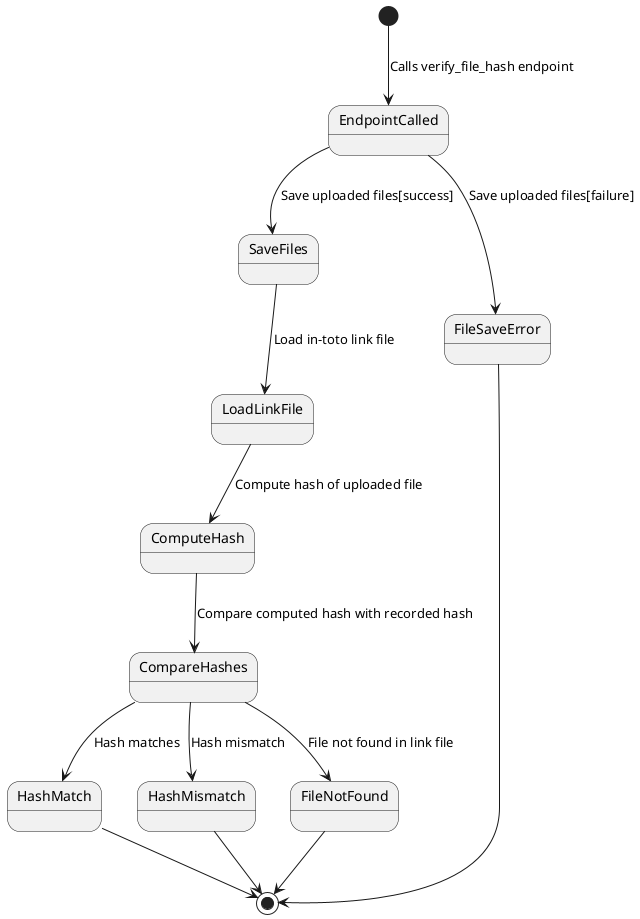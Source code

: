 @startuml state_verify_file_hash

[*] --> EndpointCalled : Calls verify_file_hash endpoint
EndpointCalled --> SaveFiles : Save uploaded files[success]
EndpointCalled --> FileSaveError : Save uploaded files[failure]

SaveFiles --> LoadLinkFile : Load in-toto link file
LoadLinkFile --> ComputeHash : Compute hash of uploaded file
ComputeHash --> CompareHashes : Compare computed hash with recorded hash

CompareHashes --> HashMatch : Hash matches
CompareHashes --> HashMismatch : Hash mismatch
CompareHashes --> FileNotFound : File not found in link file

FileSaveError --> [*]
HashMatch --> [*]
HashMismatch --> [*]
FileNotFound --> [*]

@enduml